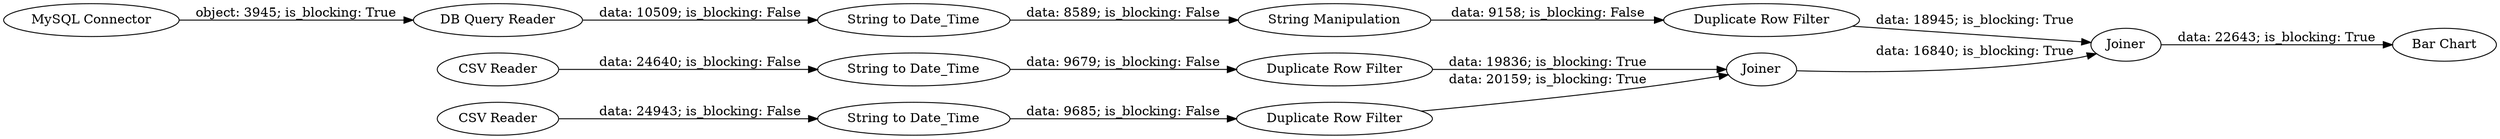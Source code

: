 digraph {
	"-5021608102034223311_10" [label="String to Date_Time"]
	"-5021608102034223311_17" [label=Joiner]
	"-5021608102034223311_8" [label="String to Date_Time"]
	"-5021608102034223311_11" [label="String to Date_Time"]
	"-5021608102034223311_13" [label="Duplicate Row Filter"]
	"-5021608102034223311_15" [label="Duplicate Row Filter"]
	"-5021608102034223311_9" [label="String Manipulation"]
	"-5021608102034223311_6" [label="CSV Reader"]
	"-5021608102034223311_7" [label="CSV Reader"]
	"-5021608102034223311_4" [label="DB Query Reader"]
	"-5021608102034223311_5" [label="MySQL Connector"]
	"-5021608102034223311_16" [label=Joiner]
	"-5021608102034223311_18" [label="Bar Chart"]
	"-5021608102034223311_14" [label="Duplicate Row Filter"]
	"-5021608102034223311_7" -> "-5021608102034223311_11" [label="data: 24640; is_blocking: False"]
	"-5021608102034223311_5" -> "-5021608102034223311_4" [label="object: 3945; is_blocking: True"]
	"-5021608102034223311_15" -> "-5021608102034223311_17" [label="data: 18945; is_blocking: True"]
	"-5021608102034223311_13" -> "-5021608102034223311_16" [label="data: 19836; is_blocking: True"]
	"-5021608102034223311_16" -> "-5021608102034223311_17" [label="data: 16840; is_blocking: True"]
	"-5021608102034223311_10" -> "-5021608102034223311_14" [label="data: 9685; is_blocking: False"]
	"-5021608102034223311_6" -> "-5021608102034223311_10" [label="data: 24943; is_blocking: False"]
	"-5021608102034223311_9" -> "-5021608102034223311_15" [label="data: 9158; is_blocking: False"]
	"-5021608102034223311_17" -> "-5021608102034223311_18" [label="data: 22643; is_blocking: True"]
	"-5021608102034223311_14" -> "-5021608102034223311_16" [label="data: 20159; is_blocking: True"]
	"-5021608102034223311_8" -> "-5021608102034223311_9" [label="data: 8589; is_blocking: False"]
	"-5021608102034223311_11" -> "-5021608102034223311_13" [label="data: 9679; is_blocking: False"]
	"-5021608102034223311_4" -> "-5021608102034223311_8" [label="data: 10509; is_blocking: False"]
	rankdir=LR
}
